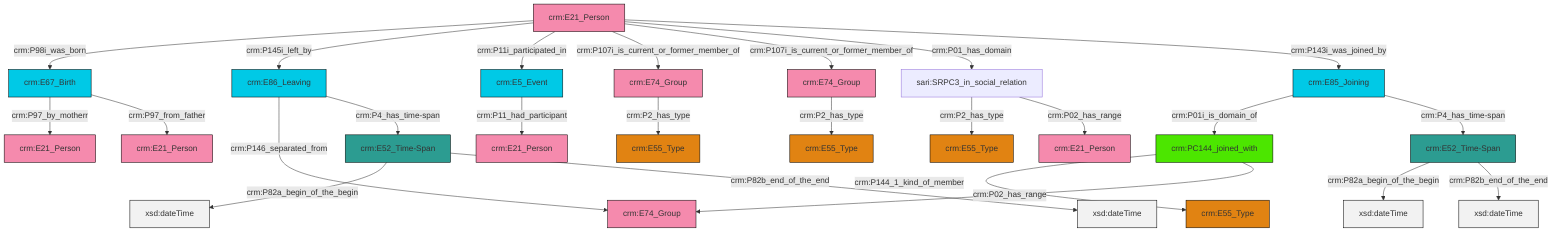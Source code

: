 graph TD
classDef Literal fill:#f2f2f2,stroke:#000000;
classDef CRM_Entity fill:#FFFFFF,stroke:#000000;
classDef Temporal_Entity fill:#00C9E6, stroke:#000000;
classDef Type fill:#E18312, stroke:#000000;
classDef Time-Span fill:#2C9C91, stroke:#000000;
classDef Appellation fill:#FFEB7F, stroke:#000000;
classDef Place fill:#008836, stroke:#000000;
classDef Persistent_Item fill:#B266B2, stroke:#000000;
classDef Conceptual_Object fill:#FFD700, stroke:#000000;
classDef Physical_Thing fill:#D2B48C, stroke:#000000;
classDef Actor fill:#f58aad, stroke:#000000;
classDef PC_Classes fill:#4ce600, stroke:#000000;
classDef Multi fill:#cccccc,stroke:#000000;

4["crm:E67_Birth"]:::Temporal_Entity -->|crm:P97_by_motherr| 5["crm:E21_Person"]:::Actor
6["crm:E21_Person"]:::Actor -->|crm:P98i_was_born| 4["crm:E67_Birth"]:::Temporal_Entity
11["crm:PC144_joined_with"]:::PC_Classes -->|crm:P144_1_kind_of_member| 0["crm:E55_Type"]:::Type
6["crm:E21_Person"]:::Actor -->|crm:P145i_left_by| 12["crm:E86_Leaving"]:::Temporal_Entity
6["crm:E21_Person"]:::Actor -->|crm:P11i_participated_in| 17["crm:E5_Event"]:::Temporal_Entity
6["crm:E21_Person"]:::Actor -->|crm:P107i_is_current_or_former_member_of| 19["crm:E74_Group"]:::Actor
6["crm:E21_Person"]:::Actor -->|crm:P107i_is_current_or_former_member_of| 21["crm:E74_Group"]:::Actor
22["crm:E52_Time-Span"]:::Time-Span -->|crm:P82a_begin_of_the_begin| 23[xsd:dateTime]:::Literal
11["crm:PC144_joined_with"]:::PC_Classes -->|crm:P02_has_range| 9["crm:E74_Group"]:::Actor
17["crm:E5_Event"]:::Temporal_Entity -->|crm:P11_had_participant| 24["crm:E21_Person"]:::Actor
12["crm:E86_Leaving"]:::Temporal_Entity -->|crm:P146_separated_from| 9["crm:E74_Group"]:::Actor
26["crm:E52_Time-Span"]:::Time-Span -->|crm:P82a_begin_of_the_begin| 27[xsd:dateTime]:::Literal
19["crm:E74_Group"]:::Actor -->|crm:P2_has_type| 30["crm:E55_Type"]:::Type
13["sari:SRPC3_in_social_relation"]:::Default -->|crm:P2_has_type| 2["crm:E55_Type"]:::Type
6["crm:E21_Person"]:::Actor -->|crm:P01_has_domain| 13["sari:SRPC3_in_social_relation"]:::Default
4["crm:E67_Birth"]:::Temporal_Entity -->|crm:P97_from_father| 28["crm:E21_Person"]:::Actor
13["sari:SRPC3_in_social_relation"]:::Default -->|crm:P02_has_range| 33["crm:E21_Person"]:::Actor
38["crm:E85_Joining"]:::Temporal_Entity -->|crm:P01i_is_domain_of| 11["crm:PC144_joined_with"]:::PC_Classes
22["crm:E52_Time-Span"]:::Time-Span -->|crm:P82b_end_of_the_end| 39[xsd:dateTime]:::Literal
38["crm:E85_Joining"]:::Temporal_Entity -->|crm:P4_has_time-span| 22["crm:E52_Time-Span"]:::Time-Span
12["crm:E86_Leaving"]:::Temporal_Entity -->|crm:P4_has_time-span| 26["crm:E52_Time-Span"]:::Time-Span
26["crm:E52_Time-Span"]:::Time-Span -->|crm:P82b_end_of_the_end| 43[xsd:dateTime]:::Literal
21["crm:E74_Group"]:::Actor -->|crm:P2_has_type| 7["crm:E55_Type"]:::Type
6["crm:E21_Person"]:::Actor -->|crm:P143i_was_joined_by| 38["crm:E85_Joining"]:::Temporal_Entity